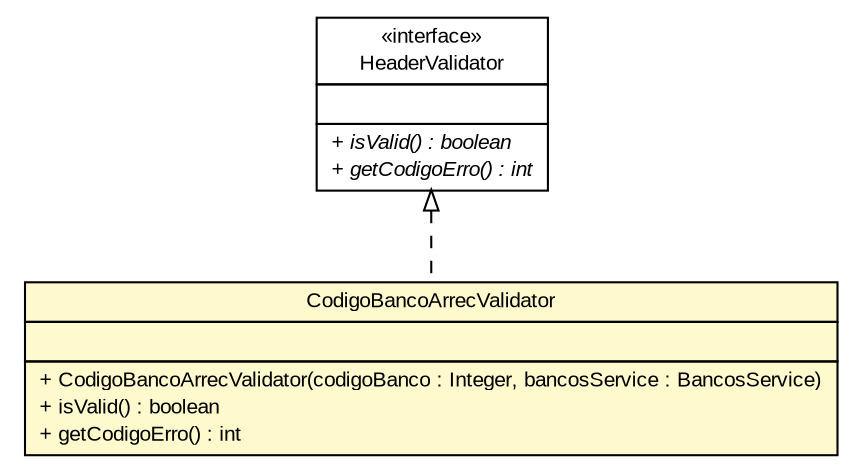 #!/usr/local/bin/dot
#
# Class diagram 
# Generated by UMLGraph version R5_6 (http://www.umlgraph.org/)
#

digraph G {
	edge [fontname="arial",fontsize=10,labelfontname="arial",labelfontsize=10];
	node [fontname="arial",fontsize=10,shape=plaintext];
	nodesep=0.25;
	ranksep=0.5;
	// br.gov.to.sefaz.arr.processamento.validation.validator.header.HeaderValidator
	c333343 [label=<<table title="br.gov.to.sefaz.arr.processamento.validation.validator.header.HeaderValidator" border="0" cellborder="1" cellspacing="0" cellpadding="2" port="p" href="../HeaderValidator.html">
		<tr><td><table border="0" cellspacing="0" cellpadding="1">
<tr><td align="center" balign="center"> &#171;interface&#187; </td></tr>
<tr><td align="center" balign="center"> HeaderValidator </td></tr>
		</table></td></tr>
		<tr><td><table border="0" cellspacing="0" cellpadding="1">
<tr><td align="left" balign="left">  </td></tr>
		</table></td></tr>
		<tr><td><table border="0" cellspacing="0" cellpadding="1">
<tr><td align="left" balign="left"><font face="arial italic" point-size="10.0"> + isValid() : boolean </font></td></tr>
<tr><td align="left" balign="left"><font face="arial italic" point-size="10.0"> + getCodigoErro() : int </font></td></tr>
		</table></td></tr>
		</table>>, URL="../HeaderValidator.html", fontname="arial", fontcolor="black", fontsize=10.0];
	// br.gov.to.sefaz.arr.processamento.validation.validator.header.arrecadacao.CodigoBancoArrecValidator
	c333354 [label=<<table title="br.gov.to.sefaz.arr.processamento.validation.validator.header.arrecadacao.CodigoBancoArrecValidator" border="0" cellborder="1" cellspacing="0" cellpadding="2" port="p" bgcolor="lemonChiffon" href="./CodigoBancoArrecValidator.html">
		<tr><td><table border="0" cellspacing="0" cellpadding="1">
<tr><td align="center" balign="center"> CodigoBancoArrecValidator </td></tr>
		</table></td></tr>
		<tr><td><table border="0" cellspacing="0" cellpadding="1">
<tr><td align="left" balign="left">  </td></tr>
		</table></td></tr>
		<tr><td><table border="0" cellspacing="0" cellpadding="1">
<tr><td align="left" balign="left"> + CodigoBancoArrecValidator(codigoBanco : Integer, bancosService : BancosService) </td></tr>
<tr><td align="left" balign="left"> + isValid() : boolean </td></tr>
<tr><td align="left" balign="left"> + getCodigoErro() : int </td></tr>
		</table></td></tr>
		</table>>, URL="./CodigoBancoArrecValidator.html", fontname="arial", fontcolor="black", fontsize=10.0];
	//br.gov.to.sefaz.arr.processamento.validation.validator.header.arrecadacao.CodigoBancoArrecValidator implements br.gov.to.sefaz.arr.processamento.validation.validator.header.HeaderValidator
	c333343:p -> c333354:p [dir=back,arrowtail=empty,style=dashed];
}

